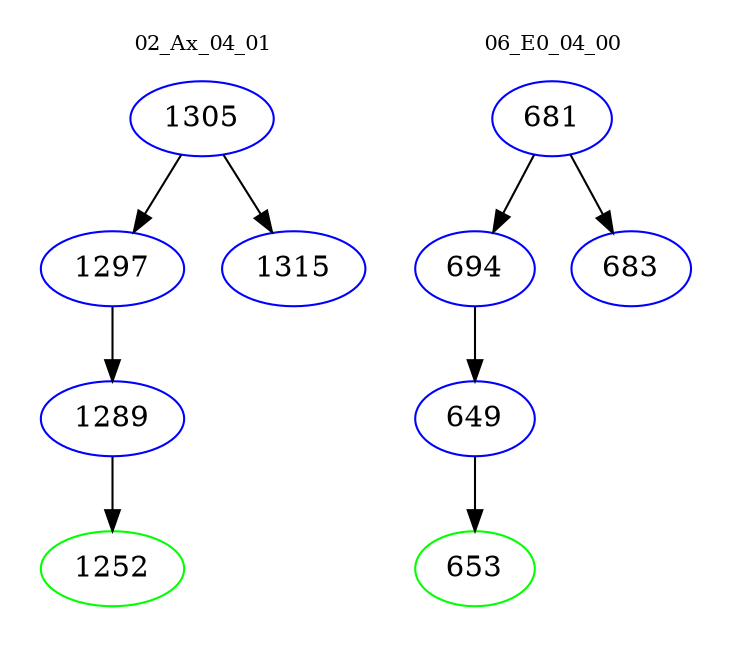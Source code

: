 digraph{
subgraph cluster_0 {
color = white
label = "02_Ax_04_01";
fontsize=10;
T0_1305 [label="1305", color="blue"]
T0_1305 -> T0_1297 [color="black"]
T0_1297 [label="1297", color="blue"]
T0_1297 -> T0_1289 [color="black"]
T0_1289 [label="1289", color="blue"]
T0_1289 -> T0_1252 [color="black"]
T0_1252 [label="1252", color="green"]
T0_1305 -> T0_1315 [color="black"]
T0_1315 [label="1315", color="blue"]
}
subgraph cluster_1 {
color = white
label = "06_E0_04_00";
fontsize=10;
T1_681 [label="681", color="blue"]
T1_681 -> T1_694 [color="black"]
T1_694 [label="694", color="blue"]
T1_694 -> T1_649 [color="black"]
T1_649 [label="649", color="blue"]
T1_649 -> T1_653 [color="black"]
T1_653 [label="653", color="green"]
T1_681 -> T1_683 [color="black"]
T1_683 [label="683", color="blue"]
}
}
